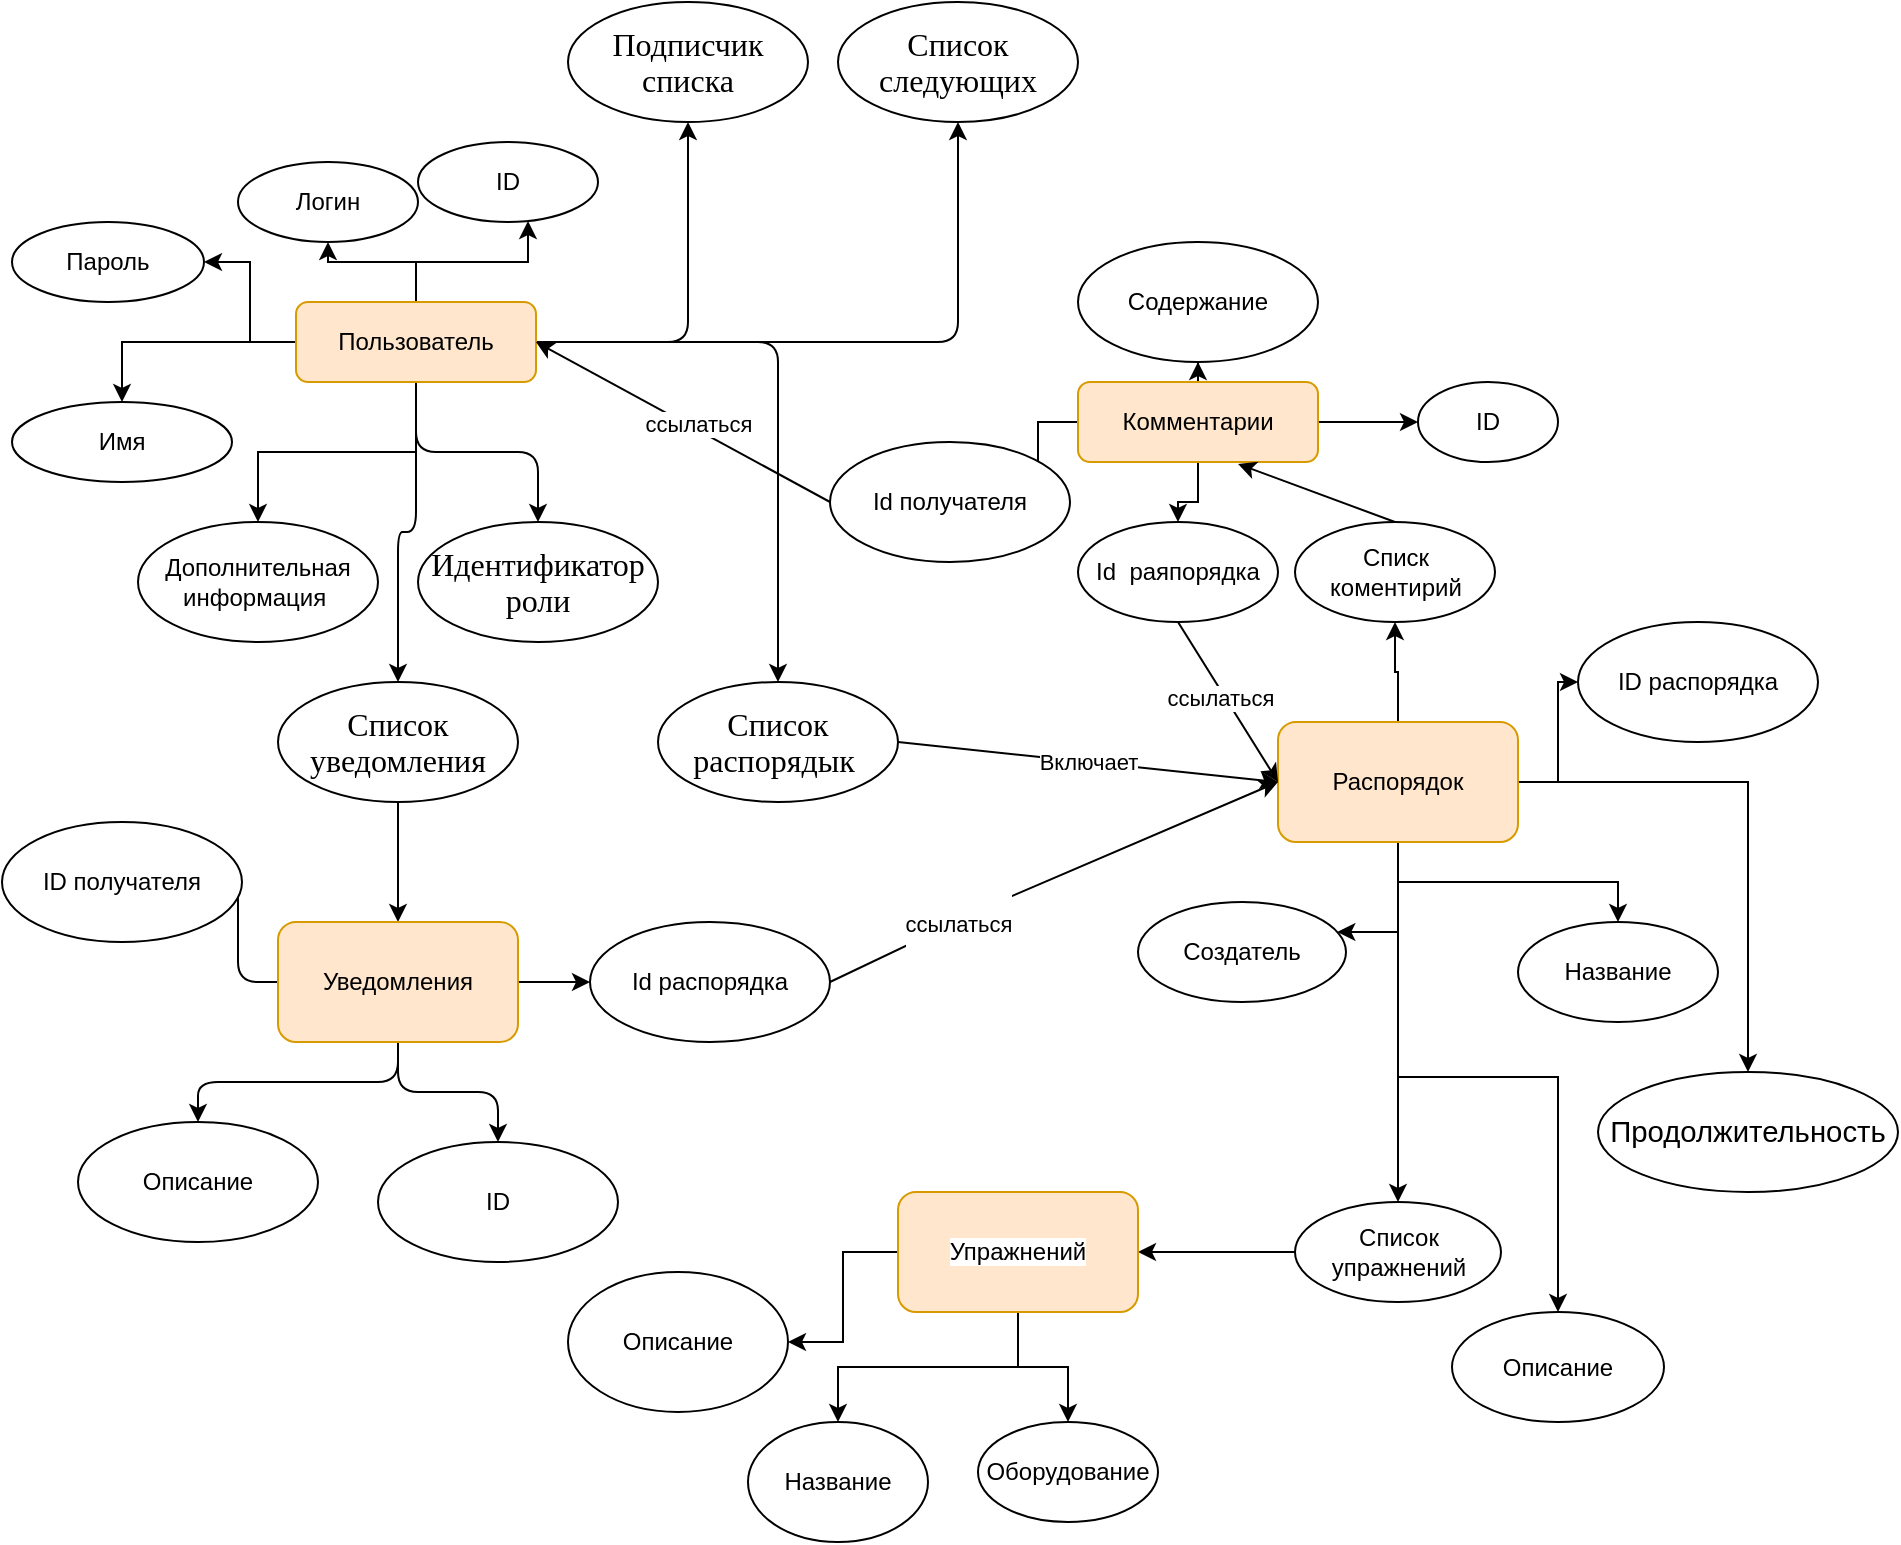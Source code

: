 <mxfile version="16.4.2" type="github">
  <diagram id="C5RBs43oDa-KdzZeNtuy" name="Page-1">
    <mxGraphModel dx="1422" dy="794" grid="1" gridSize="10" guides="1" tooltips="1" connect="1" arrows="1" fold="1" page="1" pageScale="1" pageWidth="827" pageHeight="1169" math="0" shadow="0">
      <root>
        <mxCell id="WIyWlLk6GJQsqaUBKTNV-0" />
        <mxCell id="WIyWlLk6GJQsqaUBKTNV-1" parent="WIyWlLk6GJQsqaUBKTNV-0" />
        <mxCell id="T0smnaooiY0XDKx1orWB-1" value="" style="edgeStyle=orthogonalEdgeStyle;rounded=0;orthogonalLoop=1;jettySize=auto;html=1;" parent="WIyWlLk6GJQsqaUBKTNV-1" source="WIyWlLk6GJQsqaUBKTNV-7" target="T0smnaooiY0XDKx1orWB-0" edge="1">
          <mxGeometry relative="1" as="geometry">
            <Array as="points">
              <mxPoint x="209" y="140" />
              <mxPoint x="265" y="140" />
            </Array>
          </mxGeometry>
        </mxCell>
        <mxCell id="T0smnaooiY0XDKx1orWB-3" value="" style="edgeStyle=orthogonalEdgeStyle;rounded=0;orthogonalLoop=1;jettySize=auto;html=1;" parent="WIyWlLk6GJQsqaUBKTNV-1" source="WIyWlLk6GJQsqaUBKTNV-7" target="T0smnaooiY0XDKx1orWB-2" edge="1">
          <mxGeometry relative="1" as="geometry" />
        </mxCell>
        <mxCell id="T0smnaooiY0XDKx1orWB-5" value="" style="edgeStyle=orthogonalEdgeStyle;rounded=0;orthogonalLoop=1;jettySize=auto;html=1;" parent="WIyWlLk6GJQsqaUBKTNV-1" source="WIyWlLk6GJQsqaUBKTNV-7" target="T0smnaooiY0XDKx1orWB-4" edge="1">
          <mxGeometry relative="1" as="geometry" />
        </mxCell>
        <mxCell id="T0smnaooiY0XDKx1orWB-7" value="" style="edgeStyle=orthogonalEdgeStyle;rounded=0;orthogonalLoop=1;jettySize=auto;html=1;" parent="WIyWlLk6GJQsqaUBKTNV-1" source="WIyWlLk6GJQsqaUBKTNV-7" target="T0smnaooiY0XDKx1orWB-6" edge="1">
          <mxGeometry relative="1" as="geometry" />
        </mxCell>
        <mxCell id="ASNfStdSZMWCCT5HoIRm-17" value="" style="edgeStyle=orthogonalEdgeStyle;rounded=0;orthogonalLoop=1;jettySize=auto;html=1;" edge="1" parent="WIyWlLk6GJQsqaUBKTNV-1" source="WIyWlLk6GJQsqaUBKTNV-7" target="ASNfStdSZMWCCT5HoIRm-16">
          <mxGeometry relative="1" as="geometry" />
        </mxCell>
        <mxCell id="ASNfStdSZMWCCT5HoIRm-19" value="" style="edgeStyle=orthogonalEdgeStyle;curved=0;rounded=1;sketch=0;orthogonalLoop=1;jettySize=auto;html=1;" edge="1" parent="WIyWlLk6GJQsqaUBKTNV-1" source="WIyWlLk6GJQsqaUBKTNV-7" target="ASNfStdSZMWCCT5HoIRm-18">
          <mxGeometry relative="1" as="geometry" />
        </mxCell>
        <mxCell id="ASNfStdSZMWCCT5HoIRm-21" value="" style="edgeStyle=orthogonalEdgeStyle;curved=0;rounded=1;sketch=0;orthogonalLoop=1;jettySize=auto;html=1;" edge="1" parent="WIyWlLk6GJQsqaUBKTNV-1" source="WIyWlLk6GJQsqaUBKTNV-7" target="ASNfStdSZMWCCT5HoIRm-20">
          <mxGeometry relative="1" as="geometry" />
        </mxCell>
        <mxCell id="ASNfStdSZMWCCT5HoIRm-24" value="" style="edgeStyle=orthogonalEdgeStyle;curved=0;rounded=1;sketch=0;orthogonalLoop=1;jettySize=auto;html=1;" edge="1" parent="WIyWlLk6GJQsqaUBKTNV-1" source="WIyWlLk6GJQsqaUBKTNV-7" target="ASNfStdSZMWCCT5HoIRm-23">
          <mxGeometry relative="1" as="geometry" />
        </mxCell>
        <mxCell id="ASNfStdSZMWCCT5HoIRm-26" value="" style="edgeStyle=orthogonalEdgeStyle;curved=0;rounded=1;sketch=0;orthogonalLoop=1;jettySize=auto;html=1;" edge="1" parent="WIyWlLk6GJQsqaUBKTNV-1" source="WIyWlLk6GJQsqaUBKTNV-7" target="ASNfStdSZMWCCT5HoIRm-25">
          <mxGeometry relative="1" as="geometry" />
        </mxCell>
        <mxCell id="ASNfStdSZMWCCT5HoIRm-29" value="" style="edgeStyle=orthogonalEdgeStyle;curved=0;rounded=1;sketch=0;orthogonalLoop=1;jettySize=auto;html=1;" edge="1" parent="WIyWlLk6GJQsqaUBKTNV-1" source="WIyWlLk6GJQsqaUBKTNV-7" target="ASNfStdSZMWCCT5HoIRm-28">
          <mxGeometry relative="1" as="geometry" />
        </mxCell>
        <mxCell id="WIyWlLk6GJQsqaUBKTNV-7" value="Пользователь" style="rounded=1;whiteSpace=wrap;html=1;fontSize=12;glass=0;strokeWidth=1;shadow=0;fillColor=#ffe6cc;strokeColor=#d79b00;" parent="WIyWlLk6GJQsqaUBKTNV-1" vertex="1">
          <mxGeometry x="149" y="160" width="120" height="40" as="geometry" />
        </mxCell>
        <mxCell id="T0smnaooiY0XDKx1orWB-0" value="ID" style="ellipse;whiteSpace=wrap;html=1;rounded=1;shadow=0;strokeWidth=1;glass=0;" parent="WIyWlLk6GJQsqaUBKTNV-1" vertex="1">
          <mxGeometry x="210" y="80" width="90" height="40" as="geometry" />
        </mxCell>
        <mxCell id="T0smnaooiY0XDKx1orWB-2" value="Логин" style="ellipse;whiteSpace=wrap;html=1;rounded=1;shadow=0;strokeWidth=1;glass=0;" parent="WIyWlLk6GJQsqaUBKTNV-1" vertex="1">
          <mxGeometry x="120" y="90" width="90" height="40" as="geometry" />
        </mxCell>
        <mxCell id="T0smnaooiY0XDKx1orWB-4" value="Пароль" style="ellipse;whiteSpace=wrap;html=1;rounded=1;shadow=0;strokeWidth=1;glass=0;" parent="WIyWlLk6GJQsqaUBKTNV-1" vertex="1">
          <mxGeometry x="7" y="120" width="96" height="40" as="geometry" />
        </mxCell>
        <mxCell id="T0smnaooiY0XDKx1orWB-6" value="Имя" style="ellipse;whiteSpace=wrap;html=1;rounded=1;shadow=0;strokeWidth=1;glass=0;" parent="WIyWlLk6GJQsqaUBKTNV-1" vertex="1">
          <mxGeometry x="7" y="210" width="110" height="40" as="geometry" />
        </mxCell>
        <mxCell id="T0smnaooiY0XDKx1orWB-34" value="" style="edgeStyle=orthogonalEdgeStyle;rounded=0;orthogonalLoop=1;jettySize=auto;html=1;" parent="WIyWlLk6GJQsqaUBKTNV-1" source="T0smnaooiY0XDKx1orWB-32" target="T0smnaooiY0XDKx1orWB-33" edge="1">
          <mxGeometry relative="1" as="geometry" />
        </mxCell>
        <mxCell id="T0smnaooiY0XDKx1orWB-36" value="" style="edgeStyle=orthogonalEdgeStyle;rounded=0;orthogonalLoop=1;jettySize=auto;html=1;" parent="WIyWlLk6GJQsqaUBKTNV-1" source="T0smnaooiY0XDKx1orWB-32" target="T0smnaooiY0XDKx1orWB-35" edge="1">
          <mxGeometry relative="1" as="geometry" />
        </mxCell>
        <mxCell id="T0smnaooiY0XDKx1orWB-38" value="" style="edgeStyle=orthogonalEdgeStyle;rounded=0;orthogonalLoop=1;jettySize=auto;html=1;" parent="WIyWlLk6GJQsqaUBKTNV-1" source="T0smnaooiY0XDKx1orWB-32" target="T0smnaooiY0XDKx1orWB-37" edge="1">
          <mxGeometry relative="1" as="geometry">
            <Array as="points">
              <mxPoint x="700" y="475" />
            </Array>
          </mxGeometry>
        </mxCell>
        <mxCell id="T0smnaooiY0XDKx1orWB-41" value="" style="edgeStyle=orthogonalEdgeStyle;rounded=0;orthogonalLoop=1;jettySize=auto;html=1;" parent="WIyWlLk6GJQsqaUBKTNV-1" source="T0smnaooiY0XDKx1orWB-32" target="T0smnaooiY0XDKx1orWB-40" edge="1">
          <mxGeometry relative="1" as="geometry" />
        </mxCell>
        <mxCell id="T0smnaooiY0XDKx1orWB-42" style="edgeStyle=orthogonalEdgeStyle;rounded=0;orthogonalLoop=1;jettySize=auto;html=1;" parent="WIyWlLk6GJQsqaUBKTNV-1" source="T0smnaooiY0XDKx1orWB-32" target="T0smnaooiY0XDKx1orWB-43" edge="1">
          <mxGeometry relative="1" as="geometry">
            <mxPoint x="370" y="490" as="targetPoint" />
          </mxGeometry>
        </mxCell>
        <mxCell id="T0smnaooiY0XDKx1orWB-46" style="edgeStyle=orthogonalEdgeStyle;rounded=0;orthogonalLoop=1;jettySize=auto;html=1;" parent="WIyWlLk6GJQsqaUBKTNV-1" source="T0smnaooiY0XDKx1orWB-32" target="T0smnaooiY0XDKx1orWB-47" edge="1">
          <mxGeometry relative="1" as="geometry">
            <mxPoint x="240" y="480" as="targetPoint" />
          </mxGeometry>
        </mxCell>
        <mxCell id="T0smnaooiY0XDKx1orWB-48" style="edgeStyle=orthogonalEdgeStyle;rounded=0;orthogonalLoop=1;jettySize=auto;html=1;" parent="WIyWlLk6GJQsqaUBKTNV-1" source="T0smnaooiY0XDKx1orWB-32" target="T0smnaooiY0XDKx1orWB-49" edge="1">
          <mxGeometry relative="1" as="geometry">
            <mxPoint x="70" y="480" as="targetPoint" />
          </mxGeometry>
        </mxCell>
        <mxCell id="T0smnaooiY0XDKx1orWB-32" value="Распорядок" style="rounded=1;whiteSpace=wrap;html=1;fillColor=#ffe6cc;strokeColor=#d79b00;" parent="WIyWlLk6GJQsqaUBKTNV-1" vertex="1">
          <mxGeometry x="640" y="370" width="120" height="60" as="geometry" />
        </mxCell>
        <mxCell id="T0smnaooiY0XDKx1orWB-33" value="ID распорядка" style="ellipse;whiteSpace=wrap;html=1;rounded=1;" parent="WIyWlLk6GJQsqaUBKTNV-1" vertex="1">
          <mxGeometry x="790" y="320" width="120" height="60" as="geometry" />
        </mxCell>
        <mxCell id="T0smnaooiY0XDKx1orWB-35" value="Название" style="ellipse;whiteSpace=wrap;html=1;rounded=1;" parent="WIyWlLk6GJQsqaUBKTNV-1" vertex="1">
          <mxGeometry x="760" y="470" width="100" height="50" as="geometry" />
        </mxCell>
        <mxCell id="T0smnaooiY0XDKx1orWB-37" value="Создатель" style="ellipse;whiteSpace=wrap;html=1;rounded=1;" parent="WIyWlLk6GJQsqaUBKTNV-1" vertex="1">
          <mxGeometry x="570" y="460" width="104" height="50" as="geometry" />
        </mxCell>
        <mxCell id="T0smnaooiY0XDKx1orWB-40" value="Описание" style="ellipse;whiteSpace=wrap;html=1;rounded=1;labelBackgroundColor=none;" parent="WIyWlLk6GJQsqaUBKTNV-1" vertex="1">
          <mxGeometry x="727" y="665" width="106" height="55" as="geometry" />
        </mxCell>
        <mxCell id="dD0ab8dJxXAKZgzQLhqr-9" value="" style="edgeStyle=orthogonalEdgeStyle;rounded=0;orthogonalLoop=1;jettySize=auto;html=1;entryX=1;entryY=0.5;entryDx=0;entryDy=0;" parent="WIyWlLk6GJQsqaUBKTNV-1" source="T0smnaooiY0XDKx1orWB-43" edge="1" target="T0smnaooiY0XDKx1orWB-51">
          <mxGeometry relative="1" as="geometry">
            <mxPoint x="577" y="635" as="targetPoint" />
          </mxGeometry>
        </mxCell>
        <mxCell id="T0smnaooiY0XDKx1orWB-43" value="Список упражнений" style="ellipse;whiteSpace=wrap;html=1;labelBackgroundColor=none;" parent="WIyWlLk6GJQsqaUBKTNV-1" vertex="1">
          <mxGeometry x="648.5" y="610" width="103" height="50" as="geometry" />
        </mxCell>
        <mxCell id="T0smnaooiY0XDKx1orWB-47" value="&lt;span style=&quot;font-size: 11.0pt ; line-height: 107% ; font-family: &amp;#34;calibri&amp;#34; , sans-serif&quot;&gt;Продолжительность&lt;/span&gt;" style="ellipse;whiteSpace=wrap;html=1;labelBackgroundColor=none;" parent="WIyWlLk6GJQsqaUBKTNV-1" vertex="1">
          <mxGeometry x="800" y="545" width="150" height="60" as="geometry" />
        </mxCell>
        <mxCell id="T0smnaooiY0XDKx1orWB-49" value="Списк коментирий" style="ellipse;whiteSpace=wrap;html=1;labelBackgroundColor=none;" parent="WIyWlLk6GJQsqaUBKTNV-1" vertex="1">
          <mxGeometry x="648.5" y="270" width="100" height="50" as="geometry" />
        </mxCell>
        <mxCell id="T0smnaooiY0XDKx1orWB-52" style="edgeStyle=orthogonalEdgeStyle;rounded=0;orthogonalLoop=1;jettySize=auto;html=1;" parent="WIyWlLk6GJQsqaUBKTNV-1" source="T0smnaooiY0XDKx1orWB-51" target="T0smnaooiY0XDKx1orWB-53" edge="1">
          <mxGeometry relative="1" as="geometry">
            <mxPoint x="240" y="680" as="targetPoint" />
          </mxGeometry>
        </mxCell>
        <mxCell id="T0smnaooiY0XDKx1orWB-56" style="edgeStyle=orthogonalEdgeStyle;rounded=0;orthogonalLoop=1;jettySize=auto;html=1;" parent="WIyWlLk6GJQsqaUBKTNV-1" source="T0smnaooiY0XDKx1orWB-51" target="T0smnaooiY0XDKx1orWB-57" edge="1">
          <mxGeometry relative="1" as="geometry">
            <mxPoint x="400" y="760" as="targetPoint" />
          </mxGeometry>
        </mxCell>
        <mxCell id="T0smnaooiY0XDKx1orWB-58" style="edgeStyle=orthogonalEdgeStyle;rounded=0;orthogonalLoop=1;jettySize=auto;html=1;" parent="WIyWlLk6GJQsqaUBKTNV-1" source="T0smnaooiY0XDKx1orWB-51" target="T0smnaooiY0XDKx1orWB-59" edge="1">
          <mxGeometry relative="1" as="geometry">
            <mxPoint x="490" y="680" as="targetPoint" />
          </mxGeometry>
        </mxCell>
        <mxCell id="T0smnaooiY0XDKx1orWB-53" value="Название" style="ellipse;whiteSpace=wrap;html=1;labelBackgroundColor=none;" parent="WIyWlLk6GJQsqaUBKTNV-1" vertex="1">
          <mxGeometry x="375" y="720" width="90" height="60" as="geometry" />
        </mxCell>
        <mxCell id="T0smnaooiY0XDKx1orWB-57" value="Оборудование" style="ellipse;whiteSpace=wrap;html=1;labelBackgroundColor=none;" parent="WIyWlLk6GJQsqaUBKTNV-1" vertex="1">
          <mxGeometry x="490" y="720" width="90" height="50" as="geometry" />
        </mxCell>
        <mxCell id="T0smnaooiY0XDKx1orWB-59" value="Описание" style="ellipse;whiteSpace=wrap;html=1;labelBackgroundColor=none;" parent="WIyWlLk6GJQsqaUBKTNV-1" vertex="1">
          <mxGeometry x="285" y="645" width="110" height="70" as="geometry" />
        </mxCell>
        <mxCell id="T0smnaooiY0XDKx1orWB-51" value="&lt;span style=&quot;background-color: rgb(255 , 255 , 255)&quot;&gt;Упражнений&lt;/span&gt;" style="rounded=1;whiteSpace=wrap;html=1;labelBackgroundColor=none;fillColor=#ffe6cc;strokeColor=#d79b00;" parent="WIyWlLk6GJQsqaUBKTNV-1" vertex="1">
          <mxGeometry x="450" y="605" width="120" height="60" as="geometry" />
        </mxCell>
        <mxCell id="ASNfStdSZMWCCT5HoIRm-7" value="" style="edgeStyle=orthogonalEdgeStyle;rounded=0;orthogonalLoop=1;jettySize=auto;html=1;" edge="1" parent="WIyWlLk6GJQsqaUBKTNV-1" source="ASNfStdSZMWCCT5HoIRm-4" target="ASNfStdSZMWCCT5HoIRm-6">
          <mxGeometry relative="1" as="geometry" />
        </mxCell>
        <mxCell id="ASNfStdSZMWCCT5HoIRm-9" value="" style="edgeStyle=orthogonalEdgeStyle;rounded=0;orthogonalLoop=1;jettySize=auto;html=1;" edge="1" parent="WIyWlLk6GJQsqaUBKTNV-1" source="ASNfStdSZMWCCT5HoIRm-4" target="ASNfStdSZMWCCT5HoIRm-8">
          <mxGeometry relative="1" as="geometry" />
        </mxCell>
        <mxCell id="ASNfStdSZMWCCT5HoIRm-12" value="" style="edgeStyle=orthogonalEdgeStyle;rounded=0;orthogonalLoop=1;jettySize=auto;html=1;" edge="1" parent="WIyWlLk6GJQsqaUBKTNV-1" source="ASNfStdSZMWCCT5HoIRm-4" target="ASNfStdSZMWCCT5HoIRm-11">
          <mxGeometry relative="1" as="geometry" />
        </mxCell>
        <mxCell id="ASNfStdSZMWCCT5HoIRm-14" value="" style="edgeStyle=orthogonalEdgeStyle;rounded=0;orthogonalLoop=1;jettySize=auto;html=1;" edge="1" parent="WIyWlLk6GJQsqaUBKTNV-1" source="ASNfStdSZMWCCT5HoIRm-4" target="ASNfStdSZMWCCT5HoIRm-13">
          <mxGeometry relative="1" as="geometry" />
        </mxCell>
        <mxCell id="ASNfStdSZMWCCT5HoIRm-4" value="Комментарии" style="rounded=1;whiteSpace=wrap;html=1;fontSize=12;glass=0;strokeWidth=1;shadow=0;fillColor=#ffe6cc;strokeColor=#d79b00;" vertex="1" parent="WIyWlLk6GJQsqaUBKTNV-1">
          <mxGeometry x="540" y="200" width="120" height="40" as="geometry" />
        </mxCell>
        <mxCell id="ASNfStdSZMWCCT5HoIRm-5" value="" style="endArrow=classic;html=1;rounded=0;exitX=0.5;exitY=0;exitDx=0;exitDy=0;entryX=0.667;entryY=1.025;entryDx=0;entryDy=0;entryPerimeter=0;" edge="1" parent="WIyWlLk6GJQsqaUBKTNV-1" source="T0smnaooiY0XDKx1orWB-49" target="ASNfStdSZMWCCT5HoIRm-4">
          <mxGeometry width="50" height="50" relative="1" as="geometry">
            <mxPoint x="610" y="420" as="sourcePoint" />
            <mxPoint x="660" y="370" as="targetPoint" />
          </mxGeometry>
        </mxCell>
        <mxCell id="ASNfStdSZMWCCT5HoIRm-6" value="&lt;span style=&quot;background-color: rgb(255 , 255 , 255)&quot;&gt;ID&lt;/span&gt;" style="ellipse;whiteSpace=wrap;html=1;rounded=1;glass=0;strokeWidth=1;shadow=0;" vertex="1" parent="WIyWlLk6GJQsqaUBKTNV-1">
          <mxGeometry x="710" y="200" width="70" height="40" as="geometry" />
        </mxCell>
        <mxCell id="ASNfStdSZMWCCT5HoIRm-8" value="&lt;span style=&quot;background-color: rgb(255 , 255 , 255)&quot;&gt;Id&amp;nbsp; раяпорядка&lt;/span&gt;" style="ellipse;whiteSpace=wrap;html=1;rounded=1;glass=0;strokeWidth=1;shadow=0;" vertex="1" parent="WIyWlLk6GJQsqaUBKTNV-1">
          <mxGeometry x="540" y="270" width="100" height="50" as="geometry" />
        </mxCell>
        <mxCell id="ASNfStdSZMWCCT5HoIRm-10" value="ссылаться" style="endArrow=classic;html=1;rounded=0;exitX=0.5;exitY=1;exitDx=0;exitDy=0;entryX=0;entryY=0.5;entryDx=0;entryDy=0;" edge="1" parent="WIyWlLk6GJQsqaUBKTNV-1" source="ASNfStdSZMWCCT5HoIRm-8" target="T0smnaooiY0XDKx1orWB-32">
          <mxGeometry x="-0.077" y="-3" width="50" height="50" relative="1" as="geometry">
            <mxPoint x="610" y="420" as="sourcePoint" />
            <mxPoint x="660" y="370" as="targetPoint" />
            <mxPoint as="offset" />
          </mxGeometry>
        </mxCell>
        <mxCell id="ASNfStdSZMWCCT5HoIRm-11" value="&lt;span style=&quot;background-color: rgb(255 , 255 , 255)&quot;&gt;Содержание&lt;/span&gt;" style="ellipse;whiteSpace=wrap;html=1;rounded=1;glass=0;strokeWidth=1;shadow=0;" vertex="1" parent="WIyWlLk6GJQsqaUBKTNV-1">
          <mxGeometry x="540" y="130" width="120" height="60" as="geometry" />
        </mxCell>
        <mxCell id="ASNfStdSZMWCCT5HoIRm-13" value="&lt;span style=&quot;background-color: rgb(255 , 255 , 255)&quot;&gt;Id получателя&lt;/span&gt;" style="ellipse;whiteSpace=wrap;html=1;rounded=1;glass=0;strokeWidth=1;shadow=0;" vertex="1" parent="WIyWlLk6GJQsqaUBKTNV-1">
          <mxGeometry x="416" y="230" width="120" height="60" as="geometry" />
        </mxCell>
        <mxCell id="ASNfStdSZMWCCT5HoIRm-15" value="ссылаться" style="endArrow=classic;html=1;rounded=0;exitX=0;exitY=0.5;exitDx=0;exitDy=0;entryX=1;entryY=0.5;entryDx=0;entryDy=0;" edge="1" parent="WIyWlLk6GJQsqaUBKTNV-1" source="ASNfStdSZMWCCT5HoIRm-13" target="WIyWlLk6GJQsqaUBKTNV-7">
          <mxGeometry x="-0.077" y="-3" width="50" height="50" relative="1" as="geometry">
            <mxPoint x="560" y="350" as="sourcePoint" />
            <mxPoint x="650" y="410" as="targetPoint" />
            <mxPoint as="offset" />
          </mxGeometry>
        </mxCell>
        <mxCell id="ASNfStdSZMWCCT5HoIRm-16" value="&lt;span style=&quot;background-color: rgb(255 , 255 , 255)&quot;&gt;Дополнительная информация&lt;span style=&quot;white-space: pre&quot;&gt;	&lt;/span&gt;&lt;/span&gt;" style="ellipse;whiteSpace=wrap;html=1;rounded=1;glass=0;strokeWidth=1;shadow=0;" vertex="1" parent="WIyWlLk6GJQsqaUBKTNV-1">
          <mxGeometry x="70" y="270" width="120" height="60" as="geometry" />
        </mxCell>
        <mxCell id="ASNfStdSZMWCCT5HoIRm-18" value="&lt;span lang=&quot;RU&quot; style=&quot;font-size: 12pt ; line-height: 107% ; font-family: &amp;#34;times new roman&amp;#34; , serif&quot;&gt;Ид&lt;/span&gt;&lt;span lang=&quot;VI&quot; style=&quot;font-size: 12pt ; line-height: 107% ; font-family: &amp;#34;times new roman&amp;#34; , serif&quot;&gt;ентификатор роли&lt;/span&gt;" style="ellipse;whiteSpace=wrap;html=1;rounded=1;glass=0;strokeWidth=1;shadow=0;" vertex="1" parent="WIyWlLk6GJQsqaUBKTNV-1">
          <mxGeometry x="210" y="270" width="120" height="60" as="geometry" />
        </mxCell>
        <mxCell id="ASNfStdSZMWCCT5HoIRm-20" value="&lt;span lang=&quot;RU&quot; style=&quot;font-size: 12pt ; line-height: 107% ; font-family: &amp;#34;times new roman&amp;#34; , serif&quot;&gt;Список распорядык&amp;nbsp;&lt;/span&gt;" style="ellipse;whiteSpace=wrap;html=1;rounded=1;glass=0;strokeWidth=1;shadow=0;" vertex="1" parent="WIyWlLk6GJQsqaUBKTNV-1">
          <mxGeometry x="330" y="350" width="120" height="60" as="geometry" />
        </mxCell>
        <mxCell id="ASNfStdSZMWCCT5HoIRm-22" value="Включает" style="endArrow=classic;html=1;rounded=1;sketch=0;curved=0;exitX=1;exitY=0.5;exitDx=0;exitDy=0;entryX=0;entryY=0.5;entryDx=0;entryDy=0;" edge="1" parent="WIyWlLk6GJQsqaUBKTNV-1" source="ASNfStdSZMWCCT5HoIRm-20" target="T0smnaooiY0XDKx1orWB-32">
          <mxGeometry width="50" height="50" relative="1" as="geometry">
            <mxPoint x="610" y="410" as="sourcePoint" />
            <mxPoint x="660" y="360" as="targetPoint" />
          </mxGeometry>
        </mxCell>
        <mxCell id="ASNfStdSZMWCCT5HoIRm-23" value="&lt;span lang=&quot;RU&quot; style=&quot;font-size: 12pt ; line-height: 107% ; font-family: &amp;#34;times new roman&amp;#34; , serif&quot;&gt;Список следующих&lt;/span&gt;" style="ellipse;whiteSpace=wrap;html=1;rounded=1;glass=0;strokeWidth=1;shadow=0;" vertex="1" parent="WIyWlLk6GJQsqaUBKTNV-1">
          <mxGeometry x="420" y="10" width="120" height="60" as="geometry" />
        </mxCell>
        <mxCell id="ASNfStdSZMWCCT5HoIRm-25" value="&lt;span lang=&quot;RU&quot; style=&quot;font-size: 12pt ; line-height: 107% ; font-family: &amp;#34;times new roman&amp;#34; , serif&quot;&gt;Подписчик списка&lt;/span&gt;" style="ellipse;whiteSpace=wrap;html=1;rounded=1;glass=0;strokeWidth=1;shadow=0;" vertex="1" parent="WIyWlLk6GJQsqaUBKTNV-1">
          <mxGeometry x="285" y="10" width="120" height="60" as="geometry" />
        </mxCell>
        <mxCell id="ASNfStdSZMWCCT5HoIRm-31" value="" style="edgeStyle=orthogonalEdgeStyle;curved=0;rounded=1;sketch=0;orthogonalLoop=1;jettySize=auto;html=1;" edge="1" parent="WIyWlLk6GJQsqaUBKTNV-1" source="ASNfStdSZMWCCT5HoIRm-28" target="ASNfStdSZMWCCT5HoIRm-30">
          <mxGeometry relative="1" as="geometry" />
        </mxCell>
        <mxCell id="ASNfStdSZMWCCT5HoIRm-28" value="&lt;span lang=&quot;RU&quot; style=&quot;font-size: 12pt ; line-height: 107% ; font-family: &amp;#34;times new roman&amp;#34; , serif&quot;&gt;Список уведомления&lt;/span&gt;" style="ellipse;whiteSpace=wrap;html=1;rounded=1;glass=0;strokeWidth=1;shadow=0;" vertex="1" parent="WIyWlLk6GJQsqaUBKTNV-1">
          <mxGeometry x="140" y="350" width="120" height="60" as="geometry" />
        </mxCell>
        <mxCell id="ASNfStdSZMWCCT5HoIRm-33" value="" style="edgeStyle=orthogonalEdgeStyle;curved=0;rounded=1;sketch=0;orthogonalLoop=1;jettySize=auto;html=1;" edge="1" parent="WIyWlLk6GJQsqaUBKTNV-1" source="ASNfStdSZMWCCT5HoIRm-30" target="ASNfStdSZMWCCT5HoIRm-32">
          <mxGeometry relative="1" as="geometry" />
        </mxCell>
        <mxCell id="ASNfStdSZMWCCT5HoIRm-37" value="" style="edgeStyle=orthogonalEdgeStyle;curved=0;rounded=1;sketch=0;orthogonalLoop=1;jettySize=auto;html=1;" edge="1" parent="WIyWlLk6GJQsqaUBKTNV-1" source="ASNfStdSZMWCCT5HoIRm-30" target="ASNfStdSZMWCCT5HoIRm-36">
          <mxGeometry relative="1" as="geometry" />
        </mxCell>
        <mxCell id="ASNfStdSZMWCCT5HoIRm-39" value="" style="edgeStyle=orthogonalEdgeStyle;curved=0;rounded=1;sketch=0;orthogonalLoop=1;jettySize=auto;html=1;" edge="1" parent="WIyWlLk6GJQsqaUBKTNV-1" source="ASNfStdSZMWCCT5HoIRm-30" target="ASNfStdSZMWCCT5HoIRm-38">
          <mxGeometry relative="1" as="geometry" />
        </mxCell>
        <mxCell id="ASNfStdSZMWCCT5HoIRm-42" value="" style="edgeStyle=orthogonalEdgeStyle;curved=0;rounded=1;sketch=0;orthogonalLoop=1;jettySize=auto;html=1;" edge="1" parent="WIyWlLk6GJQsqaUBKTNV-1" source="ASNfStdSZMWCCT5HoIRm-30" target="ASNfStdSZMWCCT5HoIRm-41">
          <mxGeometry relative="1" as="geometry" />
        </mxCell>
        <mxCell id="ASNfStdSZMWCCT5HoIRm-30" value="Уведомления" style="whiteSpace=wrap;html=1;rounded=1;glass=0;strokeWidth=1;shadow=0;fillColor=#ffe6cc;strokeColor=#d79b00;" vertex="1" parent="WIyWlLk6GJQsqaUBKTNV-1">
          <mxGeometry x="140" y="470" width="120" height="60" as="geometry" />
        </mxCell>
        <mxCell id="ASNfStdSZMWCCT5HoIRm-32" value="ID" style="ellipse;whiteSpace=wrap;html=1;rounded=1;glass=0;strokeWidth=1;shadow=0;" vertex="1" parent="WIyWlLk6GJQsqaUBKTNV-1">
          <mxGeometry x="190" y="580" width="120" height="60" as="geometry" />
        </mxCell>
        <mxCell id="ASNfStdSZMWCCT5HoIRm-36" value="Описание" style="ellipse;whiteSpace=wrap;html=1;rounded=1;glass=0;strokeWidth=1;shadow=0;" vertex="1" parent="WIyWlLk6GJQsqaUBKTNV-1">
          <mxGeometry x="40" y="570" width="120" height="60" as="geometry" />
        </mxCell>
        <mxCell id="ASNfStdSZMWCCT5HoIRm-38" value="Id распорядка" style="ellipse;whiteSpace=wrap;html=1;rounded=1;glass=0;strokeWidth=1;shadow=0;" vertex="1" parent="WIyWlLk6GJQsqaUBKTNV-1">
          <mxGeometry x="296" y="470" width="120" height="60" as="geometry" />
        </mxCell>
        <mxCell id="ASNfStdSZMWCCT5HoIRm-40" value="&#xa;&#xa;&lt;span style=&quot;color: rgb(0, 0, 0); font-family: helvetica; font-size: 11px; font-style: normal; font-weight: 400; letter-spacing: normal; text-align: center; text-indent: 0px; text-transform: none; word-spacing: 0px; background-color: rgb(255, 255, 255); display: inline; float: none;&quot;&gt;ссылаться&lt;/span&gt;&#xa;&#xa;" style="endArrow=classic;html=1;rounded=1;sketch=0;curved=0;exitX=1;exitY=0.5;exitDx=0;exitDy=0;entryX=0;entryY=0.5;entryDx=0;entryDy=0;" edge="1" parent="WIyWlLk6GJQsqaUBKTNV-1" source="ASNfStdSZMWCCT5HoIRm-38" target="T0smnaooiY0XDKx1orWB-32">
          <mxGeometry x="-0.424" width="50" height="50" relative="1" as="geometry">
            <mxPoint x="610" y="410" as="sourcePoint" />
            <mxPoint x="660" y="360" as="targetPoint" />
            <Array as="points">
              <mxPoint x="500" y="460" />
            </Array>
            <mxPoint y="1" as="offset" />
          </mxGeometry>
        </mxCell>
        <mxCell id="ASNfStdSZMWCCT5HoIRm-41" value="ID получателя" style="ellipse;whiteSpace=wrap;html=1;rounded=1;glass=0;strokeWidth=1;shadow=0;" vertex="1" parent="WIyWlLk6GJQsqaUBKTNV-1">
          <mxGeometry x="2" y="420" width="120" height="60" as="geometry" />
        </mxCell>
      </root>
    </mxGraphModel>
  </diagram>
</mxfile>
